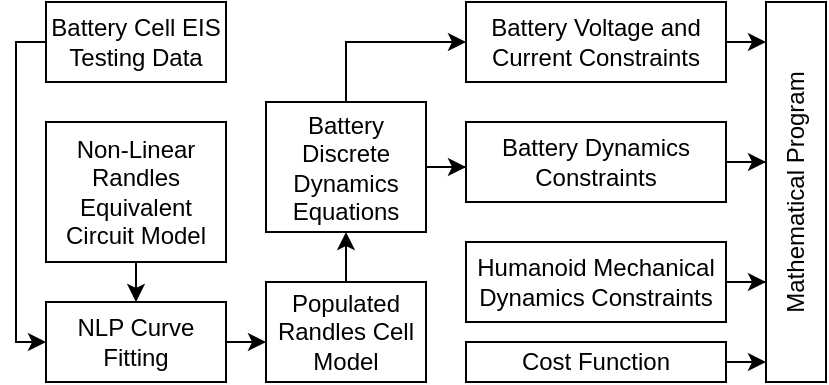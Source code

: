 <mxfile version="22.0.4" type="device">
  <diagram name="Page-1" id="eCCwS6VdfYWLYsWG8Rdh">
    <mxGraphModel dx="462" dy="275" grid="0" gridSize="10" guides="1" tooltips="1" connect="1" arrows="1" fold="1" page="1" pageScale="1" pageWidth="3300" pageHeight="4681" math="0" shadow="0">
      <root>
        <mxCell id="0" />
        <mxCell id="1" parent="0" />
        <mxCell id="-eRoNxYey3AjRFfaAnAR-48" style="edgeStyle=orthogonalEdgeStyle;rounded=0;orthogonalLoop=1;jettySize=auto;html=1;entryX=0;entryY=0.5;entryDx=0;entryDy=0;exitX=0;exitY=0.5;exitDx=0;exitDy=0;" edge="1" parent="1" source="-eRoNxYey3AjRFfaAnAR-2" target="-eRoNxYey3AjRFfaAnAR-4">
          <mxGeometry relative="1" as="geometry">
            <Array as="points">
              <mxPoint x="170" y="130" />
              <mxPoint x="170" y="280" />
            </Array>
          </mxGeometry>
        </mxCell>
        <mxCell id="-eRoNxYey3AjRFfaAnAR-2" value="Battery Cell EIS Testing Data" style="rounded=0;whiteSpace=wrap;html=1;" vertex="1" parent="1">
          <mxGeometry x="185" y="110" width="90" height="40" as="geometry" />
        </mxCell>
        <mxCell id="-eRoNxYey3AjRFfaAnAR-25" style="edgeStyle=orthogonalEdgeStyle;rounded=0;orthogonalLoop=1;jettySize=auto;html=1;entryX=0.5;entryY=0;entryDx=0;entryDy=0;" edge="1" parent="1" source="-eRoNxYey3AjRFfaAnAR-3" target="-eRoNxYey3AjRFfaAnAR-4">
          <mxGeometry relative="1" as="geometry" />
        </mxCell>
        <mxCell id="-eRoNxYey3AjRFfaAnAR-3" value="Non-Linear Randles Equivalent Circuit Model" style="rounded=0;whiteSpace=wrap;html=1;" vertex="1" parent="1">
          <mxGeometry x="185" y="170" width="90" height="70" as="geometry" />
        </mxCell>
        <mxCell id="-eRoNxYey3AjRFfaAnAR-4" value="NLP Curve Fitting" style="whiteSpace=wrap;html=1;" vertex="1" parent="1">
          <mxGeometry x="185" y="260" width="90" height="40" as="geometry" />
        </mxCell>
        <mxCell id="-eRoNxYey3AjRFfaAnAR-29" style="edgeStyle=orthogonalEdgeStyle;rounded=0;orthogonalLoop=1;jettySize=auto;html=1;entryX=0.5;entryY=1;entryDx=0;entryDy=0;" edge="1" parent="1" source="-eRoNxYey3AjRFfaAnAR-6" target="-eRoNxYey3AjRFfaAnAR-8">
          <mxGeometry relative="1" as="geometry" />
        </mxCell>
        <mxCell id="-eRoNxYey3AjRFfaAnAR-6" value="Populated Randles Cell Model" style="rounded=0;whiteSpace=wrap;html=1;" vertex="1" parent="1">
          <mxGeometry x="295" y="250" width="80" height="50" as="geometry" />
        </mxCell>
        <mxCell id="-eRoNxYey3AjRFfaAnAR-41" style="edgeStyle=orthogonalEdgeStyle;rounded=0;orthogonalLoop=1;jettySize=auto;html=1;entryX=0;entryY=0.5;entryDx=0;entryDy=0;exitX=0.5;exitY=0;exitDx=0;exitDy=0;" edge="1" parent="1" source="-eRoNxYey3AjRFfaAnAR-8" target="-eRoNxYey3AjRFfaAnAR-13">
          <mxGeometry relative="1" as="geometry" />
        </mxCell>
        <mxCell id="-eRoNxYey3AjRFfaAnAR-8" value="Battery Discrete Dynamics Equations" style="rounded=0;whiteSpace=wrap;html=1;" vertex="1" parent="1">
          <mxGeometry x="295" y="160" width="80" height="65" as="geometry" />
        </mxCell>
        <mxCell id="-eRoNxYey3AjRFfaAnAR-9" value="Mathematical Program" style="rounded=0;whiteSpace=wrap;html=1;direction=west;rotation=-90;" vertex="1" parent="1">
          <mxGeometry x="465" y="190" width="190" height="30" as="geometry" />
        </mxCell>
        <mxCell id="-eRoNxYey3AjRFfaAnAR-10" value="Humanoid Mechanical Dynamics Constraints" style="rounded=0;whiteSpace=wrap;html=1;" vertex="1" parent="1">
          <mxGeometry x="395" y="230" width="130" height="40" as="geometry" />
        </mxCell>
        <mxCell id="-eRoNxYey3AjRFfaAnAR-11" value="Cost Function" style="rounded=0;whiteSpace=wrap;html=1;" vertex="1" parent="1">
          <mxGeometry x="395" y="280" width="130" height="20" as="geometry" />
        </mxCell>
        <mxCell id="-eRoNxYey3AjRFfaAnAR-12" value="Battery Dynamics Constraints" style="rounded=0;whiteSpace=wrap;html=1;" vertex="1" parent="1">
          <mxGeometry x="395" y="170" width="130" height="40" as="geometry" />
        </mxCell>
        <mxCell id="-eRoNxYey3AjRFfaAnAR-13" value="Battery Voltage and Current Constraints" style="rounded=0;whiteSpace=wrap;html=1;" vertex="1" parent="1">
          <mxGeometry x="395" y="110" width="130" height="40" as="geometry" />
        </mxCell>
        <mxCell id="-eRoNxYey3AjRFfaAnAR-40" style="edgeStyle=orthogonalEdgeStyle;rounded=0;orthogonalLoop=1;jettySize=auto;html=1;entryX=0;entryY=0.563;entryDx=0;entryDy=0;entryPerimeter=0;" edge="1" parent="1" source="-eRoNxYey3AjRFfaAnAR-8" target="-eRoNxYey3AjRFfaAnAR-12">
          <mxGeometry relative="1" as="geometry" />
        </mxCell>
        <mxCell id="-eRoNxYey3AjRFfaAnAR-42" style="edgeStyle=orthogonalEdgeStyle;rounded=0;orthogonalLoop=1;jettySize=auto;html=1;entryX=0.105;entryY=1;entryDx=0;entryDy=0;entryPerimeter=0;" edge="1" parent="1" source="-eRoNxYey3AjRFfaAnAR-13" target="-eRoNxYey3AjRFfaAnAR-9">
          <mxGeometry relative="1" as="geometry" />
        </mxCell>
        <mxCell id="-eRoNxYey3AjRFfaAnAR-43" style="edgeStyle=orthogonalEdgeStyle;rounded=0;orthogonalLoop=1;jettySize=auto;html=1;entryX=0.421;entryY=1;entryDx=0;entryDy=0;entryPerimeter=0;" edge="1" parent="1" source="-eRoNxYey3AjRFfaAnAR-12" target="-eRoNxYey3AjRFfaAnAR-9">
          <mxGeometry relative="1" as="geometry" />
        </mxCell>
        <mxCell id="-eRoNxYey3AjRFfaAnAR-44" style="edgeStyle=orthogonalEdgeStyle;rounded=0;orthogonalLoop=1;jettySize=auto;html=1;entryX=0.737;entryY=1;entryDx=0;entryDy=0;entryPerimeter=0;" edge="1" parent="1" source="-eRoNxYey3AjRFfaAnAR-10" target="-eRoNxYey3AjRFfaAnAR-9">
          <mxGeometry relative="1" as="geometry" />
        </mxCell>
        <mxCell id="-eRoNxYey3AjRFfaAnAR-46" style="edgeStyle=orthogonalEdgeStyle;rounded=0;orthogonalLoop=1;jettySize=auto;html=1;entryX=0.947;entryY=1;entryDx=0;entryDy=0;entryPerimeter=0;" edge="1" parent="1" source="-eRoNxYey3AjRFfaAnAR-11" target="-eRoNxYey3AjRFfaAnAR-9">
          <mxGeometry relative="1" as="geometry" />
        </mxCell>
        <mxCell id="-eRoNxYey3AjRFfaAnAR-49" style="edgeStyle=orthogonalEdgeStyle;rounded=0;orthogonalLoop=1;jettySize=auto;html=1;entryX=-0.001;entryY=0.601;entryDx=0;entryDy=0;entryPerimeter=0;" edge="1" parent="1" source="-eRoNxYey3AjRFfaAnAR-4" target="-eRoNxYey3AjRFfaAnAR-6">
          <mxGeometry relative="1" as="geometry" />
        </mxCell>
      </root>
    </mxGraphModel>
  </diagram>
</mxfile>
